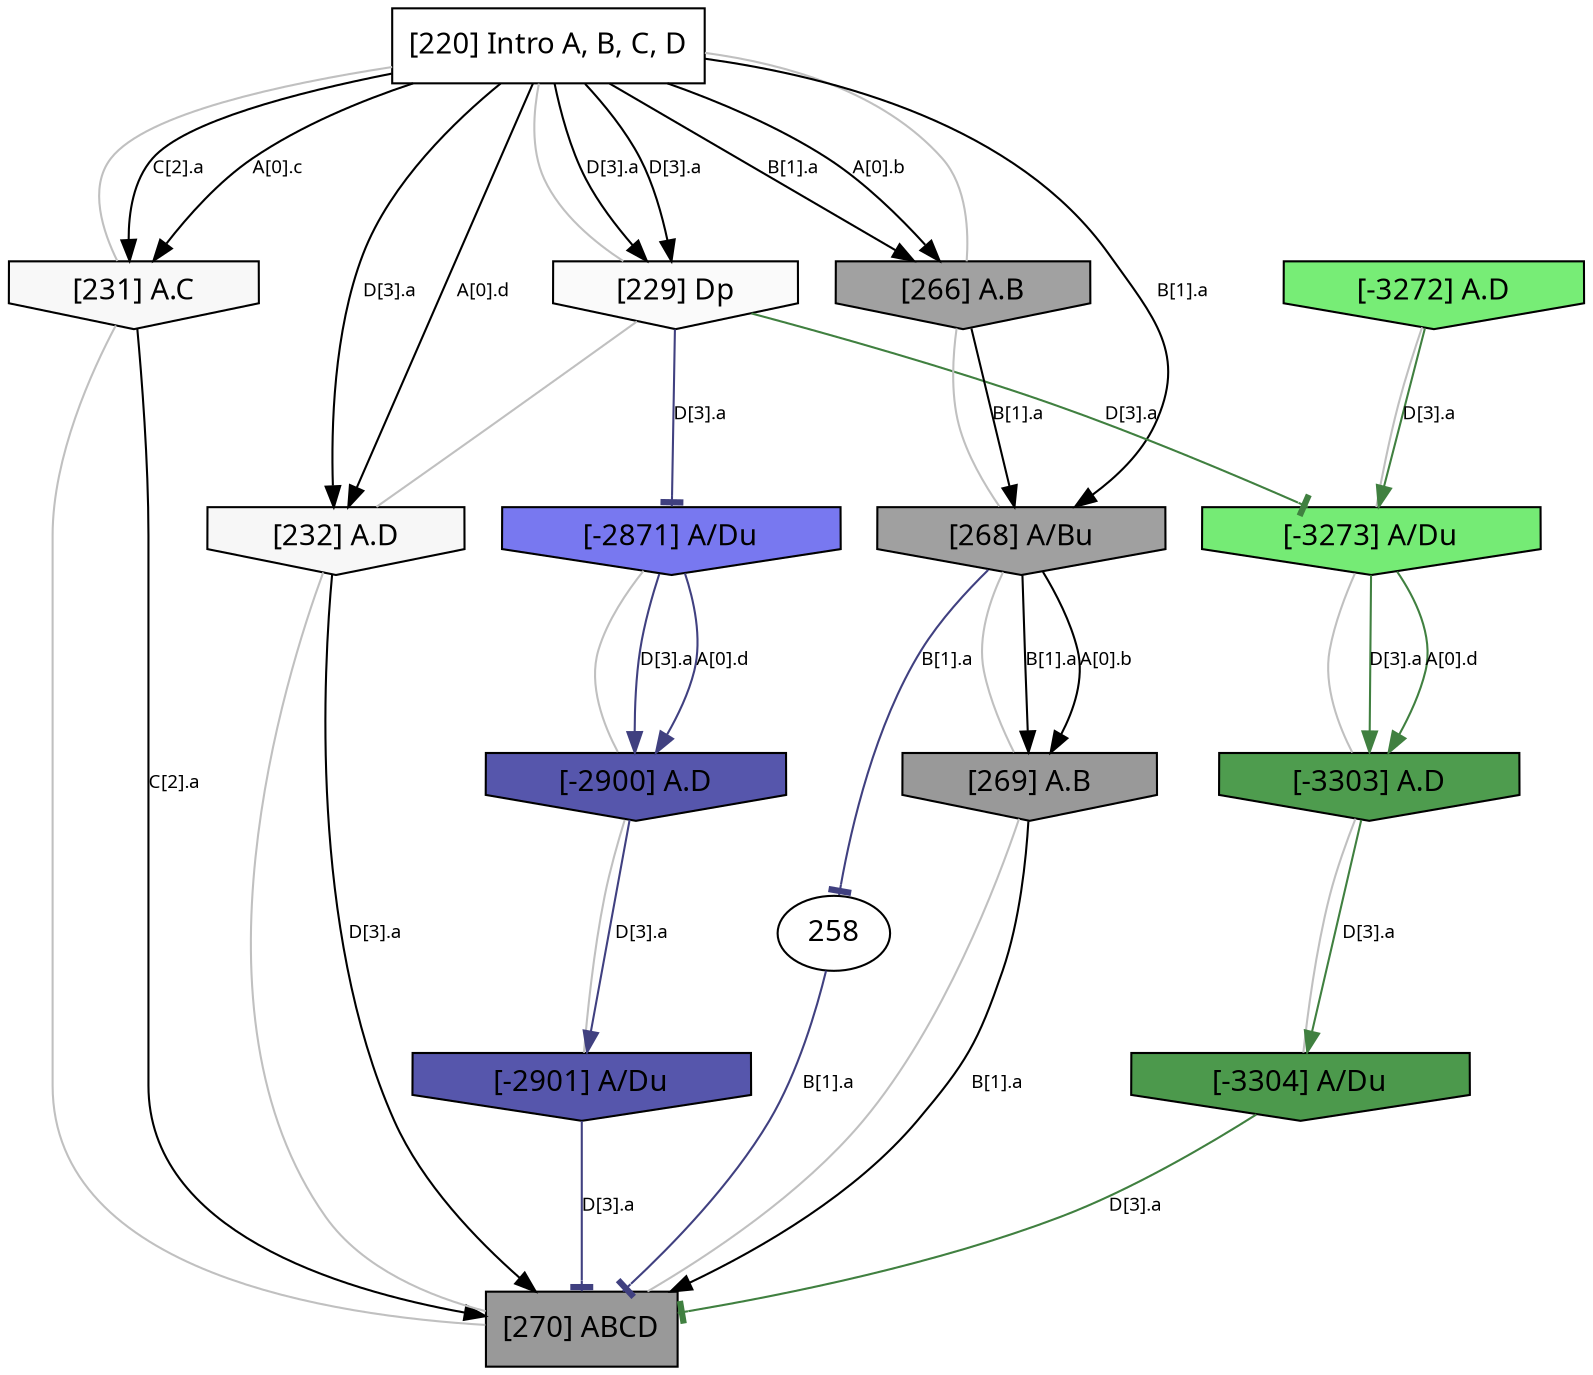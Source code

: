 digraph G{
  rankdir="TB";
  ranksep=1.00;
  node [fontname="CMU Serif"];
  edge [fontname="CMU Serif"];
  
  /* EVENT : 220
     TESTS : 
     MODS  : A[0] := true, B[1] := true, B[1].a := u, C[2] := true,
             C[2].a := u, D[3] := true, D[3].a := u, D[3].a := free,
             D[3].a := u, C[2].a := free, C[2].a := u, B[1].a := free,
             B[1].a := u, A[0].d := free, A[0].c := free, A[0].b := free
  */
  220 [label="[220] Intro A, B, C, D", shape=rectangle, style=filled, fillcolor="0.000 0.000 1.000"]
  
  /* EVENT : 229
     TESTS : D[3] = true, D[3].a = u, D[3].a = free
     MODS  : D[3].a := p
  */
  229 [label="[229] Dp", shape=invhouse, style=filled, fillcolor="0.000 0.000 0.979"]
  
  /* EVENT : 231
     TESTS : C[2] = true, C[2].a = free, A[0] = true, A[0].c = free
     MODS  : C[2].a := bound(A[0].c), A[0].c := bound(C[2].a)
  */
  231 [label="[231] A.C", shape=invhouse, style=filled, fillcolor="0.000 0.000 0.969"]
  
  /* EVENT : 232
     TESTS : D[3] = true, D[3].a = free, A[0] = true, A[0].d = free
     MODS  : D[3].a := bound(A[0].d), A[0].d := bound(D[3].a)
  */
  232 [label="[232] A.D", shape=invhouse, style=filled, fillcolor="0.000 0.000 0.968"]
  
  /* EVENT : 266
     TESTS : B[1] = true, B[1].a = free, A[0] = true, A[0].b = free
     MODS  : B[1].a := bound(A[0].b), A[0].b := bound(B[1].a)
  */
  266 [label="[266] A.B", shape=invhouse, style=filled, fillcolor="0.000 0.000 0.630"]
  
  /* EVENT : 268
     TESTS : A[0] = true, B[1] = true, B[1].a = u, B[1].a = bound(A[0].b)
     MODS  : B[1].a := free, A[0].b := free
  */
  268 [label="[268] A/Bu", shape=invhouse, style=filled, fillcolor="0.000 0.000 0.627"]
  
  /* EVENT : 269
     TESTS : B[1] = true, B[1].a = free, A[0] = true, A[0].b = free
     MODS  : B[1].a := bound(A[0].b), A[0].b := bound(B[1].a)
  */
  269 [label="[269] A.B", shape=invhouse, style=filled, fillcolor="0.000 0.000 0.600"]
  
  /* EVENT : 270
     TESTS : B[1].a = bound(A[0].b), B[1] = true, C[2].a = bound(A[0].c),
             C[2] = true, D[3].a = bound(A[0].d), D[3] = true, A[0] = true
     MODS  : 
  */
  270 [label="[270] ABCD", shape=rectangle, style=filled, fillcolor="0.000 0.000 0.600"]
  
  269 -> 270 [dir=none, color=grey] 
  268 -> 269 [dir=none, color=grey] 
  266 -> 268 [dir=none, color=grey] 
  232 -> 270 [dir=none, color=grey] 
  231 -> 270 [dir=none, color=grey] 
  229 -> 232 [dir=none, color=grey] 
  220 -> 229 [dir=none, color=grey] 
  220 -> 231 [dir=none, color=grey] 
  220 -> 266 [dir=none, color=grey] 
  
  220 -> 229 [label="D[3].a", fontsize=9, color="0.000 0.000 0.000"] 
  // D[3].a = u
  220 -> 229 [label="D[3].a", fontsize=9, color="0.000 0.000 0.000"] 
  // D[3].a = free
  220 -> 231 [label="C[2].a", fontsize=9, color="0.000 0.000 0.000"] 
  // C[2].a = free
  220 -> 231 [label="A[0].c", fontsize=9, color="0.000 0.000 0.000"] 
  // A[0].c = free
  220 -> 232 [label="D[3].a", fontsize=9, color="0.000 0.000 0.000"] 
  // D[3].a = free
  220 -> 232 [label="A[0].d", fontsize=9, color="0.000 0.000 0.000"] 
  // A[0].d = free
  220 -> 266 [label="B[1].a", fontsize=9, color="0.000 0.000 0.000"] 
  // B[1].a = free
  220 -> 266 [label="A[0].b", fontsize=9, color="0.000 0.000 0.000"] 
  // A[0].b = free
  220 -> 268 [label="B[1].a", fontsize=9, color="0.000 0.000 0.000"] 
  // B[1].a = u
  266 -> 268 [label="B[1].a", fontsize=9, color="0.000 0.000 0.000"] 
  // B[1].a = bound(A[0].b)
  268 -> 269 [label="B[1].a", fontsize=9, color="0.000 0.000 0.000"] 
  // B[1].a = free
  268 -> 269 [label="A[0].b", fontsize=9, color="0.000 0.000 0.000"] 
  // A[0].b = free
  269 -> 270 [label="B[1].a", fontsize=9, color="0.000 0.000 0.000"] 
  // B[1].a = bound(A[0].b)
  231 -> 270 [label="C[2].a", fontsize=9, color="0.000 0.000 0.000"] 
  // C[2].a = bound(A[0].c)
  232 -> 270 [label="D[3].a", fontsize=9, color="0.000 0.000 0.000"] 
  // D[3].a = bound(A[0].d)
  
  
  /* EVENT : -3272
     TESTS : D[3] = true, D[3].a = free, A[0] = true, A[0].d = free
     MODS  : D[3].a := bound(A[0].d), A[0].d := bound(D[3].a)
  */
  -3272 [label="[-3272] A.D", shape=invhouse, style=filled, fillcolor="0.333 0.500 0.928"]
  
  /* EVENT : -3273
     TESTS : A[0] = true, D[3] = true, D[3].a = u, D[3].a = bound(A[0].d)
     MODS  : D[3].a := free, A[0].d := free
  */
  -3273 [label="[-3273] A/Du", shape=invhouse, style=filled, fillcolor="0.333 0.500 0.919"]
  
  /* EVENT : -3303
     TESTS : D[3] = true, D[3].a = free, A[0] = true, A[0].d = free
     MODS  : D[3].a := bound(A[0].d), A[0].d := bound(D[3].a)
  */
  -3303 [label="[-3303] A.D", shape=invhouse, style=filled, fillcolor="0.333 0.500 0.610"]
  
  /* EVENT : -3304
     TESTS : A[0] = true, D[3] = true, D[3].a = u, D[3].a = bound(A[0].d)
     MODS  : D[3].a := free, A[0].d := free
  */
  -3304 [label="[-3304] A/Du", shape=invhouse, style=filled, fillcolor="0.333 0.500 0.600"]
  
  
  229 -> -3273 [label="D[3].a", fontsize=9, arrowhead="tee", color="0.333 0.500 0.500"] 
  // D[3].a = u
  -3304 -> 270 [label="D[3].a", fontsize=9, arrowhead="tee", color="0.333 0.500 0.500"] 
  // D[3].a = bound(A[0].d)
  
  -3303 -> -3304 [dir=none, color=grey] 
  -3273 -> -3303 [dir=none, color=grey] 
  -3272 -> -3273 [dir=none, color=grey] 
  
  -3272 -> -3273 [label="D[3].a", fontsize=9, color="0.333 0.500 0.500"] 
  // D[3].a = bound(A[0].d)
  -3273 -> -3303 [label="D[3].a", fontsize=9, color="0.333 0.500 0.500"] 
  // D[3].a = free
  -3273 -> -3303 [label="A[0].d", fontsize=9, color="0.333 0.500 0.500"] 
  // A[0].d = free
  -3303 -> -3304 [label="D[3].a", fontsize=9, color="0.333 0.500 0.500"] 
  // D[3].a = bound(A[0].d)
  
  /* EVENT : -2871
     TESTS : A[0] = true, D[3] = true, D[3].a = u, D[3].a = bound(A[0].d)
     MODS  : D[3].a := free, A[0].d := free
  */
  -2871 [label="[-2871] A/Du", shape=invhouse, style=filled, fillcolor="0.667 0.500 0.939"]
  
  /* EVENT : -2900
     TESTS : D[3] = true, D[3].a = free, A[0] = true, A[0].d = free
     MODS  : D[3].a := bound(A[0].d), A[0].d := bound(D[3].a)
  */
  -2900 [label="[-2900] A.D", shape=invhouse, style=filled, fillcolor="0.667 0.500 0.675"]
  
  /* EVENT : -2901
     TESTS : A[0] = true, D[3] = true, D[3].a = u, D[3].a = bound(A[0].d)
     MODS  : D[3].a := free, A[0].d := free
  */
  -2901 [label="[-2901] A/Du", shape=invhouse, style=filled, fillcolor="0.667 0.500 0.674"]
  
  
  229 -> -2871 [label="D[3].a", fontsize=9, arrowhead="tee", color="0.667 0.500 0.500"] 
  // D[3].a = u
  268 -> 258 [label="B[1].a", fontsize=9, arrowhead="tee", color="0.667 0.500 0.500"] 
  // B[1].a = bound(A[0].b)
  -2901 -> 270 [label="D[3].a", fontsize=9, arrowhead="tee", color="0.667 0.500 0.500"] 
  // D[3].a = bound(A[0].d)
  258 -> 270 [label="B[1].a", fontsize=9, arrowhead="tee", color="0.667 0.500 0.500"] 
  // B[1].a = bound(A[0].b)
  
  -2900 -> -2901 [dir=none, color=grey] 
  -2871 -> -2900 [dir=none, color=grey] 
  
  -2871 -> -2900 [label="D[3].a", fontsize=9, color="0.667 0.500 0.500"] 
  // D[3].a = free
  -2871 -> -2900 [label="A[0].d", fontsize=9, color="0.667 0.500 0.500"] 
  // A[0].d = free
  -2900 -> -2901 [label="D[3].a", fontsize=9, color="0.667 0.500 0.500"] 
  // D[3].a = bound(A[0].d)
  
  
  }
